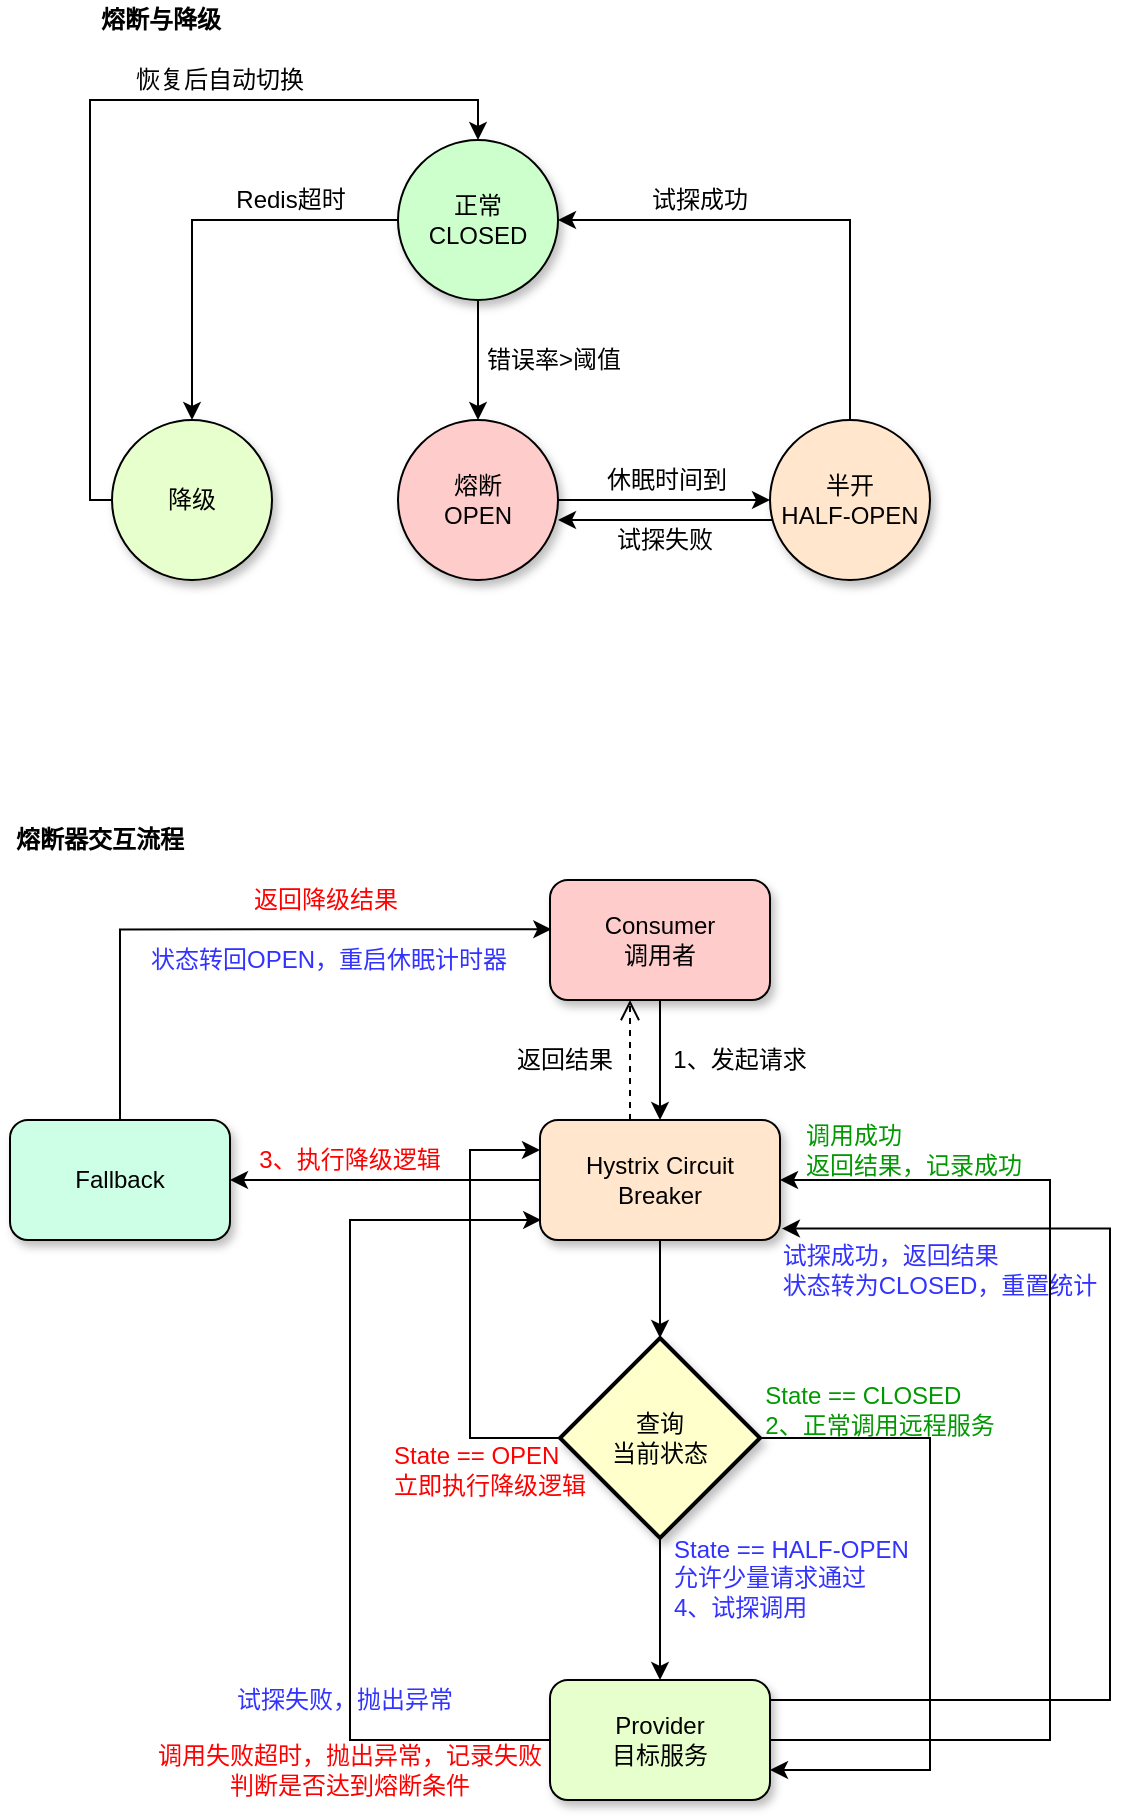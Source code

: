 <mxfile version="28.1.0">
  <diagram name="第 1 页" id="h3XlcaLD7YHMkemrR4Rt">
    <mxGraphModel dx="1226" dy="595" grid="1" gridSize="10" guides="1" tooltips="1" connect="1" arrows="1" fold="1" page="1" pageScale="1" pageWidth="827" pageHeight="1169" math="0" shadow="0">
      <root>
        <mxCell id="0" />
        <mxCell id="1" parent="0" />
        <mxCell id="Xkac7jo8qwM0DZp1vCGi-1" value="" style="group" parent="1" vertex="1" connectable="0">
          <mxGeometry x="140" y="110" width="420" height="290" as="geometry" />
        </mxCell>
        <mxCell id="Xkac7jo8qwM0DZp1vCGi-2" value="&lt;b&gt;熔断与降级&lt;/b&gt;" style="text;strokeColor=none;align=center;fillColor=none;html=1;verticalAlign=middle;whiteSpace=wrap;rounded=0;" parent="Xkac7jo8qwM0DZp1vCGi-1" vertex="1">
          <mxGeometry width="71" height="20" as="geometry" />
        </mxCell>
        <mxCell id="Xkac7jo8qwM0DZp1vCGi-3" style="edgeStyle=orthogonalEdgeStyle;rounded=0;orthogonalLoop=1;jettySize=auto;html=1;entryX=0.5;entryY=0;entryDx=0;entryDy=0;" parent="Xkac7jo8qwM0DZp1vCGi-1" source="Xkac7jo8qwM0DZp1vCGi-5" target="Xkac7jo8qwM0DZp1vCGi-9" edge="1">
          <mxGeometry relative="1" as="geometry" />
        </mxCell>
        <mxCell id="Xkac7jo8qwM0DZp1vCGi-4" style="edgeStyle=orthogonalEdgeStyle;rounded=0;orthogonalLoop=1;jettySize=auto;html=1;entryX=0.5;entryY=0;entryDx=0;entryDy=0;" parent="Xkac7jo8qwM0DZp1vCGi-1" source="Xkac7jo8qwM0DZp1vCGi-5" target="Xkac7jo8qwM0DZp1vCGi-7" edge="1">
          <mxGeometry relative="1" as="geometry" />
        </mxCell>
        <mxCell id="Xkac7jo8qwM0DZp1vCGi-5" value="正常&lt;br&gt;CLOSED" style="ellipse;whiteSpace=wrap;html=1;aspect=fixed;fillColor=#CCFFCC;shadow=1;" parent="Xkac7jo8qwM0DZp1vCGi-1" vertex="1">
          <mxGeometry x="154" y="70" width="80" height="80" as="geometry" />
        </mxCell>
        <mxCell id="Xkac7jo8qwM0DZp1vCGi-6" style="edgeStyle=orthogonalEdgeStyle;rounded=0;orthogonalLoop=1;jettySize=auto;html=1;entryX=0.5;entryY=0;entryDx=0;entryDy=0;" parent="Xkac7jo8qwM0DZp1vCGi-1" source="Xkac7jo8qwM0DZp1vCGi-7" target="Xkac7jo8qwM0DZp1vCGi-5" edge="1">
          <mxGeometry relative="1" as="geometry">
            <Array as="points">
              <mxPoint y="250" />
              <mxPoint y="50" />
              <mxPoint x="194" y="50" />
            </Array>
          </mxGeometry>
        </mxCell>
        <mxCell id="Xkac7jo8qwM0DZp1vCGi-7" value="降级" style="ellipse;whiteSpace=wrap;html=1;aspect=fixed;fillColor=#E6FFCC;shadow=1;" parent="Xkac7jo8qwM0DZp1vCGi-1" vertex="1">
          <mxGeometry x="11" y="210" width="80" height="80" as="geometry" />
        </mxCell>
        <mxCell id="Xkac7jo8qwM0DZp1vCGi-8" style="edgeStyle=orthogonalEdgeStyle;rounded=0;orthogonalLoop=1;jettySize=auto;html=1;entryX=0;entryY=0.5;entryDx=0;entryDy=0;" parent="Xkac7jo8qwM0DZp1vCGi-1" source="Xkac7jo8qwM0DZp1vCGi-9" target="Xkac7jo8qwM0DZp1vCGi-12" edge="1">
          <mxGeometry relative="1" as="geometry" />
        </mxCell>
        <mxCell id="Xkac7jo8qwM0DZp1vCGi-9" value="熔断&lt;br&gt;OPEN" style="ellipse;whiteSpace=wrap;html=1;aspect=fixed;fillColor=#FFCCCC;shadow=1;" parent="Xkac7jo8qwM0DZp1vCGi-1" vertex="1">
          <mxGeometry x="154" y="210" width="80" height="80" as="geometry" />
        </mxCell>
        <mxCell id="Xkac7jo8qwM0DZp1vCGi-10" style="edgeStyle=orthogonalEdgeStyle;rounded=0;orthogonalLoop=1;jettySize=auto;html=1;exitX=0;exitY=0.5;exitDx=0;exitDy=0;entryX=1;entryY=0.5;entryDx=0;entryDy=0;" parent="Xkac7jo8qwM0DZp1vCGi-1" edge="1">
          <mxGeometry relative="1" as="geometry">
            <mxPoint x="350" y="260" as="sourcePoint" />
            <mxPoint x="234" y="260" as="targetPoint" />
          </mxGeometry>
        </mxCell>
        <mxCell id="Xkac7jo8qwM0DZp1vCGi-11" style="edgeStyle=orthogonalEdgeStyle;rounded=0;orthogonalLoop=1;jettySize=auto;html=1;exitX=0.5;exitY=0;exitDx=0;exitDy=0;entryX=1;entryY=0.5;entryDx=0;entryDy=0;" parent="Xkac7jo8qwM0DZp1vCGi-1" source="Xkac7jo8qwM0DZp1vCGi-12" target="Xkac7jo8qwM0DZp1vCGi-5" edge="1">
          <mxGeometry relative="1" as="geometry" />
        </mxCell>
        <mxCell id="Xkac7jo8qwM0DZp1vCGi-12" value="半开&lt;br&gt;HALF-OPEN" style="ellipse;whiteSpace=wrap;html=1;aspect=fixed;fillColor=#FFE6CC;shadow=1;" parent="Xkac7jo8qwM0DZp1vCGi-1" vertex="1">
          <mxGeometry x="340" y="210" width="80" height="80" as="geometry" />
        </mxCell>
        <mxCell id="Xkac7jo8qwM0DZp1vCGi-13" value="Redis超时" style="text;strokeColor=none;align=center;fillColor=none;html=1;verticalAlign=middle;whiteSpace=wrap;rounded=0;" parent="Xkac7jo8qwM0DZp1vCGi-1" vertex="1">
          <mxGeometry x="70" y="90" width="61" height="20" as="geometry" />
        </mxCell>
        <mxCell id="Xkac7jo8qwM0DZp1vCGi-14" value="错误率&amp;gt;阈值" style="text;strokeColor=none;align=center;fillColor=none;html=1;verticalAlign=middle;whiteSpace=wrap;rounded=0;" parent="Xkac7jo8qwM0DZp1vCGi-1" vertex="1">
          <mxGeometry x="197.25" y="170" width="70" height="20" as="geometry" />
        </mxCell>
        <mxCell id="Xkac7jo8qwM0DZp1vCGi-15" value="休眠时间到" style="text;strokeColor=none;align=center;fillColor=none;html=1;verticalAlign=middle;whiteSpace=wrap;rounded=0;" parent="Xkac7jo8qwM0DZp1vCGi-1" vertex="1">
          <mxGeometry x="255.5" y="230" width="64.5" height="20" as="geometry" />
        </mxCell>
        <mxCell id="Xkac7jo8qwM0DZp1vCGi-16" value="试探失败" style="text;strokeColor=none;align=center;fillColor=none;html=1;verticalAlign=middle;whiteSpace=wrap;rounded=0;" parent="Xkac7jo8qwM0DZp1vCGi-1" vertex="1">
          <mxGeometry x="258.25" y="260" width="59" height="20" as="geometry" />
        </mxCell>
        <mxCell id="Xkac7jo8qwM0DZp1vCGi-17" value="试探成功" style="text;strokeColor=none;align=center;fillColor=none;html=1;verticalAlign=middle;whiteSpace=wrap;rounded=0;" parent="Xkac7jo8qwM0DZp1vCGi-1" vertex="1">
          <mxGeometry x="280" y="90" width="50" height="20" as="geometry" />
        </mxCell>
        <mxCell id="Xkac7jo8qwM0DZp1vCGi-18" value="恢复后自动切换" style="text;strokeColor=none;align=center;fillColor=none;html=1;verticalAlign=middle;whiteSpace=wrap;rounded=0;" parent="Xkac7jo8qwM0DZp1vCGi-1" vertex="1">
          <mxGeometry x="20" y="30" width="90" height="20" as="geometry" />
        </mxCell>
        <mxCell id="Xkac7jo8qwM0DZp1vCGi-76" value="&lt;div style=&quot;text-align: left;&quot;&gt;&lt;span style=&quot;color: rgb(51, 51, 255); background-color: transparent;&quot;&gt;试探成功，返回结果&lt;/span&gt;&lt;/div&gt;&lt;font&gt;&lt;div style=&quot;text-align: left;&quot;&gt;&lt;span style=&quot;color: rgb(51, 51, 255); background-color: transparent;&quot;&gt;状态转为CLOSED，重置统计&lt;/span&gt;&lt;/div&gt;&lt;/font&gt;" style="text;strokeColor=none;align=center;fillColor=none;html=1;verticalAlign=middle;whiteSpace=wrap;rounded=0;" parent="1" vertex="1">
          <mxGeometry x="485" y="730" width="160" height="30" as="geometry" />
        </mxCell>
        <mxCell id="hOulNowHvG3JIZYorxJC-5" value="" style="group" vertex="1" connectable="0" parent="1">
          <mxGeometry x="100" y="520" width="550" height="490" as="geometry" />
        </mxCell>
        <mxCell id="Xkac7jo8qwM0DZp1vCGi-47" style="edgeStyle=orthogonalEdgeStyle;rounded=0;orthogonalLoop=1;jettySize=auto;html=1;entryX=0.5;entryY=0;entryDx=0;entryDy=0;" parent="hOulNowHvG3JIZYorxJC-5" source="Xkac7jo8qwM0DZp1vCGi-45" target="Xkac7jo8qwM0DZp1vCGi-46" edge="1">
          <mxGeometry relative="1" as="geometry" />
        </mxCell>
        <mxCell id="Xkac7jo8qwM0DZp1vCGi-45" value="Consumer &lt;br&gt;调用者" style="rounded=1;whiteSpace=wrap;html=1;fillColor=#FFCCCC;shadow=1;" parent="hOulNowHvG3JIZYorxJC-5" vertex="1">
          <mxGeometry x="270" y="30" width="110" height="60" as="geometry" />
        </mxCell>
        <mxCell id="Xkac7jo8qwM0DZp1vCGi-63" style="edgeStyle=orthogonalEdgeStyle;rounded=0;orthogonalLoop=1;jettySize=auto;html=1;entryX=1;entryY=0.5;entryDx=0;entryDy=0;" parent="hOulNowHvG3JIZYorxJC-5" source="Xkac7jo8qwM0DZp1vCGi-46" target="Xkac7jo8qwM0DZp1vCGi-62" edge="1">
          <mxGeometry relative="1" as="geometry" />
        </mxCell>
        <mxCell id="Xkac7jo8qwM0DZp1vCGi-46" value="Hystrix Circuit Breaker" style="rounded=1;whiteSpace=wrap;html=1;fillColor=#FFE6CC;shadow=1;" parent="hOulNowHvG3JIZYorxJC-5" vertex="1">
          <mxGeometry x="265" y="150" width="120" height="60" as="geometry" />
        </mxCell>
        <mxCell id="Xkac7jo8qwM0DZp1vCGi-48" value="1、发起请求" style="text;strokeColor=none;align=center;fillColor=none;html=1;verticalAlign=middle;whiteSpace=wrap;rounded=0;" parent="hOulNowHvG3JIZYorxJC-5" vertex="1">
          <mxGeometry x="330" y="110" width="70" height="20" as="geometry" />
        </mxCell>
        <mxCell id="Xkac7jo8qwM0DZp1vCGi-53" style="edgeStyle=orthogonalEdgeStyle;rounded=0;orthogonalLoop=1;jettySize=auto;html=1;entryX=0.5;entryY=0;entryDx=0;entryDy=0;" parent="hOulNowHvG3JIZYorxJC-5" source="Xkac7jo8qwM0DZp1vCGi-49" target="Xkac7jo8qwM0DZp1vCGi-51" edge="1">
          <mxGeometry relative="1" as="geometry" />
        </mxCell>
        <mxCell id="Xkac7jo8qwM0DZp1vCGi-69" style="edgeStyle=orthogonalEdgeStyle;rounded=0;orthogonalLoop=1;jettySize=auto;html=1;entryX=0;entryY=0.25;entryDx=0;entryDy=0;exitX=0;exitY=0.5;exitDx=0;exitDy=0;exitPerimeter=0;" parent="hOulNowHvG3JIZYorxJC-5" source="Xkac7jo8qwM0DZp1vCGi-49" target="Xkac7jo8qwM0DZp1vCGi-46" edge="1">
          <mxGeometry relative="1" as="geometry">
            <Array as="points">
              <mxPoint x="230" y="309" />
              <mxPoint x="230" y="165" />
            </Array>
          </mxGeometry>
        </mxCell>
        <mxCell id="Xkac7jo8qwM0DZp1vCGi-82" style="edgeStyle=orthogonalEdgeStyle;rounded=0;orthogonalLoop=1;jettySize=auto;html=1;entryX=1;entryY=0.75;entryDx=0;entryDy=0;exitX=1;exitY=0.5;exitDx=0;exitDy=0;exitPerimeter=0;" parent="hOulNowHvG3JIZYorxJC-5" source="Xkac7jo8qwM0DZp1vCGi-49" target="Xkac7jo8qwM0DZp1vCGi-51" edge="1">
          <mxGeometry relative="1" as="geometry">
            <Array as="points">
              <mxPoint x="460" y="309" />
              <mxPoint x="460" y="475" />
            </Array>
          </mxGeometry>
        </mxCell>
        <mxCell id="Xkac7jo8qwM0DZp1vCGi-49" value="查询&lt;br&gt;当前状态" style="strokeWidth=2;html=1;shape=mxgraph.flowchart.decision;whiteSpace=wrap;shadow=1;fillColor=#FFFFCC;" parent="hOulNowHvG3JIZYorxJC-5" vertex="1">
          <mxGeometry x="275" y="259" width="100" height="100" as="geometry" />
        </mxCell>
        <mxCell id="Xkac7jo8qwM0DZp1vCGi-50" style="edgeStyle=orthogonalEdgeStyle;rounded=0;orthogonalLoop=1;jettySize=auto;html=1;entryX=0.5;entryY=0;entryDx=0;entryDy=0;entryPerimeter=0;" parent="hOulNowHvG3JIZYorxJC-5" source="Xkac7jo8qwM0DZp1vCGi-46" target="Xkac7jo8qwM0DZp1vCGi-49" edge="1">
          <mxGeometry relative="1" as="geometry" />
        </mxCell>
        <mxCell id="Xkac7jo8qwM0DZp1vCGi-78" style="edgeStyle=orthogonalEdgeStyle;rounded=0;orthogonalLoop=1;jettySize=auto;html=1;entryX=1;entryY=0.5;entryDx=0;entryDy=0;" parent="hOulNowHvG3JIZYorxJC-5" source="Xkac7jo8qwM0DZp1vCGi-51" target="Xkac7jo8qwM0DZp1vCGi-46" edge="1">
          <mxGeometry relative="1" as="geometry">
            <Array as="points">
              <mxPoint x="520" y="460" />
              <mxPoint x="520" y="180" />
            </Array>
          </mxGeometry>
        </mxCell>
        <mxCell id="Xkac7jo8qwM0DZp1vCGi-51" value="Provider&lt;br&gt;目标服务" style="rounded=1;whiteSpace=wrap;html=1;fillColor=#E6FFCC;shadow=1;" parent="hOulNowHvG3JIZYorxJC-5" vertex="1">
          <mxGeometry x="270" y="430" width="110" height="60" as="geometry" />
        </mxCell>
        <mxCell id="Xkac7jo8qwM0DZp1vCGi-54" value="&lt;div style=&quot;text-align: left;&quot;&gt;&lt;span style=&quot;color: rgb(0, 153, 0); background-color: transparent;&quot;&gt;State == CLOSED&lt;/span&gt;&lt;/div&gt;&lt;font&gt;&lt;div style=&quot;text-align: left;&quot;&gt;&lt;span style=&quot;color: rgb(0, 153, 0); background-color: transparent;&quot;&gt;2、正常调用远程服务&lt;/span&gt;&lt;/div&gt;&lt;/font&gt;" style="text;strokeColor=none;align=center;fillColor=none;html=1;verticalAlign=middle;whiteSpace=wrap;rounded=0;" parent="hOulNowHvG3JIZYorxJC-5" vertex="1">
          <mxGeometry x="375" y="280" width="120" height="30" as="geometry" />
        </mxCell>
        <mxCell id="Xkac7jo8qwM0DZp1vCGi-57" value="&lt;div style=&quot;text-align: left;&quot;&gt;&lt;span style=&quot;color: rgb(0, 153, 0); background-color: transparent;&quot;&gt;调用成功&lt;/span&gt;&lt;/div&gt;&lt;font style=&quot;color: rgb(0, 153, 0);&quot;&gt;&lt;div style=&quot;text-align: left;&quot;&gt;&lt;font style=&quot;background-color: transparent;&quot; color=&quot;#009900&quot;&gt;返回结果，&lt;/font&gt;&lt;font style=&quot;background-color: transparent;&quot; color=&quot;#009900&quot;&gt;记录成功&lt;/font&gt;&lt;/div&gt;&lt;/font&gt;" style="text;strokeColor=none;align=center;fillColor=none;html=1;verticalAlign=middle;whiteSpace=wrap;rounded=0;" parent="hOulNowHvG3JIZYorxJC-5" vertex="1">
          <mxGeometry x="394" y="150" width="116" height="30" as="geometry" />
        </mxCell>
        <mxCell id="Xkac7jo8qwM0DZp1vCGi-58" value="&lt;font style=&quot;color: rgb(0, 0, 0);&quot;&gt;返回结果&lt;/font&gt;" style="text;strokeColor=none;align=center;fillColor=none;html=1;verticalAlign=middle;whiteSpace=wrap;rounded=0;" parent="hOulNowHvG3JIZYorxJC-5" vertex="1">
          <mxGeometry x="250" y="110" width="54.5" height="20" as="geometry" />
        </mxCell>
        <mxCell id="Xkac7jo8qwM0DZp1vCGi-59" value="" style="html=1;verticalAlign=bottom;endArrow=open;dashed=1;endSize=8;curved=0;rounded=0;" parent="hOulNowHvG3JIZYorxJC-5" edge="1">
          <mxGeometry relative="1" as="geometry">
            <mxPoint x="310" y="150" as="sourcePoint" />
            <mxPoint x="310" y="90" as="targetPoint" />
          </mxGeometry>
        </mxCell>
        <mxCell id="Xkac7jo8qwM0DZp1vCGi-61" value="&lt;font&gt;&lt;font style=&quot;color: rgb(255, 0, 0);&quot;&gt;调用失败超时，抛出异常，&lt;span&gt;记录失败&lt;/span&gt;&lt;br&gt;&lt;/font&gt;&lt;font color=&quot;#ff0000&quot;&gt;判断是否达到熔断条件&lt;/font&gt;&lt;br&gt;&lt;/font&gt;" style="text;strokeColor=none;align=center;fillColor=none;html=1;verticalAlign=middle;whiteSpace=wrap;rounded=0;" parent="hOulNowHvG3JIZYorxJC-5" vertex="1">
          <mxGeometry x="70" y="460" width="200" height="30" as="geometry" />
        </mxCell>
        <mxCell id="Xkac7jo8qwM0DZp1vCGi-62" value="Fallback" style="rounded=1;whiteSpace=wrap;html=1;fillColor=#CCFFE6;shadow=1;" parent="hOulNowHvG3JIZYorxJC-5" vertex="1">
          <mxGeometry y="150" width="110" height="60" as="geometry" />
        </mxCell>
        <mxCell id="Xkac7jo8qwM0DZp1vCGi-64" value="&lt;font style=&quot;color: rgb(255, 0, 0);&quot;&gt;3、执行降级逻辑&lt;/font&gt;" style="text;strokeColor=none;align=center;fillColor=none;html=1;verticalAlign=middle;whiteSpace=wrap;rounded=0;" parent="hOulNowHvG3JIZYorxJC-5" vertex="1">
          <mxGeometry x="120" y="159" width="100" height="21" as="geometry" />
        </mxCell>
        <mxCell id="Xkac7jo8qwM0DZp1vCGi-65" style="edgeStyle=orthogonalEdgeStyle;rounded=0;orthogonalLoop=1;jettySize=auto;html=1;entryX=0.006;entryY=0.411;entryDx=0;entryDy=0;entryPerimeter=0;exitX=0.5;exitY=0;exitDx=0;exitDy=0;" parent="hOulNowHvG3JIZYorxJC-5" source="Xkac7jo8qwM0DZp1vCGi-62" target="Xkac7jo8qwM0DZp1vCGi-45" edge="1">
          <mxGeometry relative="1" as="geometry" />
        </mxCell>
        <mxCell id="Xkac7jo8qwM0DZp1vCGi-66" value="&lt;font style=&quot;color: rgb(255, 0, 0);&quot;&gt;返回降级结果&lt;/font&gt;" style="text;strokeColor=none;align=center;fillColor=none;html=1;verticalAlign=middle;whiteSpace=wrap;rounded=0;" parent="hOulNowHvG3JIZYorxJC-5" vertex="1">
          <mxGeometry x="117.5" y="30" width="80" height="20" as="geometry" />
        </mxCell>
        <mxCell id="Xkac7jo8qwM0DZp1vCGi-73" value="&lt;font style=&quot;color: rgb(51, 51, 255);&quot;&gt;State == HALF-OPEN&lt;br&gt;允许少量请求通过&lt;br&gt;4、试探调用&lt;/font&gt;" style="text;strokeColor=none;align=left;fillColor=none;html=1;verticalAlign=middle;whiteSpace=wrap;rounded=0;" parent="hOulNowHvG3JIZYorxJC-5" vertex="1">
          <mxGeometry x="330" y="359" width="120" height="40" as="geometry" />
        </mxCell>
        <mxCell id="Xkac7jo8qwM0DZp1vCGi-75" style="edgeStyle=orthogonalEdgeStyle;rounded=0;orthogonalLoop=1;jettySize=auto;html=1;entryX=1.008;entryY=0.905;entryDx=0;entryDy=0;entryPerimeter=0;" parent="hOulNowHvG3JIZYorxJC-5" source="Xkac7jo8qwM0DZp1vCGi-51" target="Xkac7jo8qwM0DZp1vCGi-46" edge="1">
          <mxGeometry relative="1" as="geometry">
            <Array as="points">
              <mxPoint x="550" y="440" />
              <mxPoint x="550" y="204" />
            </Array>
          </mxGeometry>
        </mxCell>
        <mxCell id="Xkac7jo8qwM0DZp1vCGi-77" value="&lt;font style=&quot;color: rgb(51, 51, 255);&quot;&gt;试探失败，抛出异常&lt;/font&gt;" style="text;strokeColor=none;align=center;fillColor=none;html=1;verticalAlign=middle;whiteSpace=wrap;rounded=0;" parent="hOulNowHvG3JIZYorxJC-5" vertex="1">
          <mxGeometry x="110" y="430" width="115" height="20" as="geometry" />
        </mxCell>
        <mxCell id="Xkac7jo8qwM0DZp1vCGi-81" value="&lt;div style=&quot;&quot;&gt;&lt;span style=&quot;color: rgb(255, 0, 0); background-color: transparent;&quot;&gt;State == OPEN&lt;/span&gt;&lt;/div&gt;&lt;font style=&quot;color: rgb(255, 0, 0);&quot;&gt;&lt;div style=&quot;&quot;&gt;&lt;span style=&quot;background-color: transparent;&quot;&gt;立即执行降级逻辑&lt;/span&gt;&lt;/div&gt;&lt;/font&gt;" style="text;strokeColor=none;align=left;fillColor=none;html=1;verticalAlign=middle;whiteSpace=wrap;rounded=0;" parent="hOulNowHvG3JIZYorxJC-5" vertex="1">
          <mxGeometry x="190" y="310" width="100" height="30" as="geometry" />
        </mxCell>
        <mxCell id="Xkac7jo8qwM0DZp1vCGi-84" style="edgeStyle=orthogonalEdgeStyle;rounded=0;orthogonalLoop=1;jettySize=auto;html=1;entryX=0.005;entryY=0.833;entryDx=0;entryDy=0;entryPerimeter=0;" parent="hOulNowHvG3JIZYorxJC-5" source="Xkac7jo8qwM0DZp1vCGi-51" target="Xkac7jo8qwM0DZp1vCGi-46" edge="1">
          <mxGeometry relative="1" as="geometry">
            <mxPoint x="260" y="200" as="targetPoint" />
            <Array as="points">
              <mxPoint x="170" y="460" />
              <mxPoint x="170" y="200" />
            </Array>
          </mxGeometry>
        </mxCell>
        <mxCell id="hOulNowHvG3JIZYorxJC-2" value="&lt;font style=&quot;color: rgb(51, 51, 255);&quot;&gt;状态转回OPEN，重启休眠计时器&lt;/font&gt;" style="text;strokeColor=none;align=center;fillColor=none;html=1;verticalAlign=middle;whiteSpace=wrap;rounded=0;" vertex="1" parent="hOulNowHvG3JIZYorxJC-5">
          <mxGeometry x="67.5" y="60" width="182.5" height="20" as="geometry" />
        </mxCell>
        <mxCell id="hOulNowHvG3JIZYorxJC-4" value="&lt;b&gt;熔断器交互流程&lt;/b&gt;" style="text;strokeColor=none;align=center;fillColor=none;html=1;verticalAlign=middle;whiteSpace=wrap;rounded=0;" vertex="1" parent="hOulNowHvG3JIZYorxJC-5">
          <mxGeometry width="90" height="20" as="geometry" />
        </mxCell>
      </root>
    </mxGraphModel>
  </diagram>
</mxfile>
